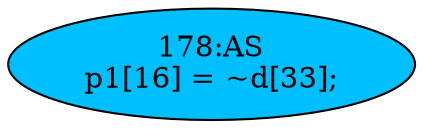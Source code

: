 strict digraph "" {
	node [label="\N"];
	"178:AS"	 [ast="<pyverilog.vparser.ast.Assign object at 0x7f40783b4cd0>",
		def_var="['p1']",
		fillcolor=deepskyblue,
		label="178:AS
p1[16] = ~d[33];",
		statements="[]",
		style=filled,
		typ=Assign,
		use_var="['d']"];
}

